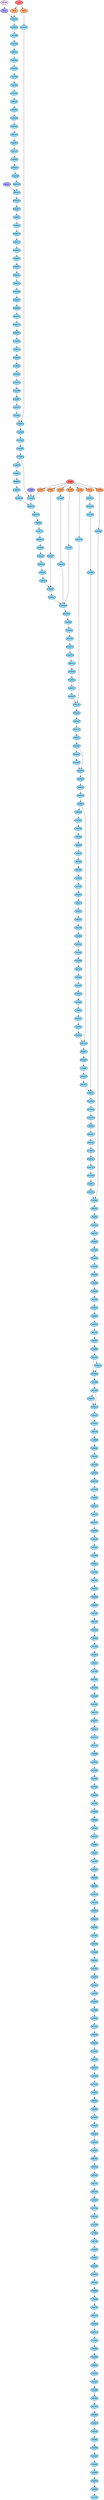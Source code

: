 digraph auto {
	graph [bgcolor=transparent]
	node [fixedsize=true style=filled width=0.95]
	"001294708738691d8417db358e055480a4b59bc5" [label=0012947 fillcolor="#85d5fa"]
	"001294708738691d8417db358e055480a4b59bc5" -> e7fab68238f15ddfa50a327fa87e796cca480748
	"01b9b433f9e4a2734deb9cc76109398824e10204" [label="01b9b43" fillcolor="#85d5fa"]
	"01b9b433f9e4a2734deb9cc76109398824e10204" -> ea254d494f7db9d24721314c303f12f8c425c335
	"01c91ba5231eb2e7b32cc2f47ac9022efae87962" [label="01c91ba" fillcolor="#85d5fa"]
	"01c91ba5231eb2e7b32cc2f47ac9022efae87962" -> "96007b3464a429527defde1924198cf219808f3d"
	"03d9514071e6079a541a10f84c3f4bda48a74e52" [label="03d9514" fillcolor="#85d5fa"]
	"03d9514071e6079a541a10f84c3f4bda48a74e52" -> cdda729983f107dd71708a2da48b09ed17eee872
	"03ec982a50352f760673f1393bada7fcb88b38df" [label="03ec982" fillcolor="#85d5fa"]
	"03ec982a50352f760673f1393bada7fcb88b38df" -> "07685c156dfe560ea8ea8394d3811d1f2d03dcf9"
	"067eebec9880f2896a94fd9a5484be72ffb9eb90" [label="067eebe" fillcolor="#85d5fa"]
	"067eebec9880f2896a94fd9a5484be72ffb9eb90" -> "993c99768a608b1437d9f314d4eb4892612e6796"
	"07685c156dfe560ea8ea8394d3811d1f2d03dcf9" [label="07685c1" fillcolor="#85d5fa"]
	"07685c156dfe560ea8ea8394d3811d1f2d03dcf9" -> "513e77b03bc7b7451901ecf6265092c0d22cf00b"
	"07716a0b40dadde321e56c94469110b43c572254" [label="07716a0" fillcolor="#85d5fa"]
	"07716a0b40dadde321e56c94469110b43c572254" -> "1cad65697e1210ceaacbb2f31bd825b1b5f6dbe3"
	"07716a0b40dadde321e56c94469110b43c572254" -> "7a71a82b43cc9afe77850bf05f5e807880a37b68"
	"08072d09158dd155829e5a82bf63a1ae8518dad8" [label="08072d0" fillcolor="#85d5fa"]
	"08072d09158dd155829e5a82bf63a1ae8518dad8" -> "77845432abccf4da669293de1f26b69dd6535f49"
	"08334a6451e3678f92679c91c39d69c97d713126" [label="08334a6" fillcolor="#85d5fa"]
	"08334a6451e3678f92679c91c39d69c97d713126" -> "7ebc59956a8d550bf06085b7d273221958c4a097"
	"08f442bd0a46444e9005b830ab8b2397fef6cf85" [label="08f442b" fillcolor="#85d5fa"]
	"08f442bd0a46444e9005b830ab8b2397fef6cf85" -> e76d0fc8d91c9d36ad8f060ad02ce60194a2d1a3
	"09fc3d5b484625f3f9be191066f8341170945511" [label="09fc3d5" fillcolor="#85d5fa"]
	"09fc3d5b484625f3f9be191066f8341170945511" -> "0d80a1e8baffddf41026003899f99a60c56765b3"
	"0aad7e09f04732c107c543edc4d9131348ad4d3e" [label="0aad7e0" fillcolor="#85d5fa"]
	"0aad7e09f04732c107c543edc4d9131348ad4d3e" -> "4ff127921be01ffcb5a687c38de2a6a3ca726d38"
	"0cdd643d6d214c5d1dabc03f9145e281ffdf5bcb" [label="0cdd643" fillcolor="#85d5fa"]
	"0cdd643d6d214c5d1dabc03f9145e281ffdf5bcb" -> "3522721c6952a3127401e5dd3bba99a443bec550"
	"0cdd643d6d214c5d1dabc03f9145e281ffdf5bcb" -> "39cc430268b68899ababf0e0489bdff5a76a6864"
	"0d029ddde73eb8d03dbdbdece4479611d2a1e256" [label="0d029dd" fillcolor="#85d5fa"]
	"0d029ddde73eb8d03dbdbdece4479611d2a1e256" -> "49c947baa5e5961f83747a5275d7bc47f8b28cc1"
	"0d7f40bcfd02ec5d5bb6962d3a002aef927bb9c5" [label="0d7f40b" fillcolor="#85d5fa"]
	"0d7f40bcfd02ec5d5bb6962d3a002aef927bb9c5" -> e45e762882b26c8c457d3682244b321c49e221fb
	"0d80a1e8baffddf41026003899f99a60c56765b3" [label="0d80a1e" fillcolor="#85d5fa"]
	"0d80a1e8baffddf41026003899f99a60c56765b3" -> "98a896bc69504cdda04ef666822093117ccba111"
	"105fb54755b0183fc160b76167e86e5c4f35a8d3" [label="105fb54" fillcolor="#85d5fa"]
	"105fb54755b0183fc160b76167e86e5c4f35a8d3" -> "8481ec351bda767ded5453471313f35024da33f7"
	"10a445b49167f665e18a6aebb062ae969b851e9b" [label="10a445b" fillcolor="#85d5fa"]
	"10a445b49167f665e18a6aebb062ae969b851e9b" -> e7cbc84bedfc849ea2a276c9e67588a55d51c303
	"12311556006088e290371c62c450574d15e56b4f" [label=1231155 fillcolor="#85d5fa"]
	"12311556006088e290371c62c450574d15e56b4f" -> c94f05f044484f1c72002229c254cc1196e16ac7
	"13689839d487b669c998a14f548093f9dadb137a" [label=1368983 fillcolor="#85d5fa"]
	"13689839d487b669c998a14f548093f9dadb137a" -> "8e2502abb391ca475fcde0fce4d9844503aad73f"
	"1491ee17232c5801d7d88caad9ee5f9cec89a426" [label="1491ee1" fillcolor="#85d5fa"]
	"1491ee17232c5801d7d88caad9ee5f9cec89a426" -> c66be48314adc3449bb01380a6e60c1c6b945882
	"150323277382577f184e5cd87dfce2de5176264c" [label=1503232 fillcolor="#85d5fa"]
	"150323277382577f184e5cd87dfce2de5176264c" -> "15d593398f5a027726a50dc16ac6effce324d7c9"
	"15063fcf6adc40ea8f0f39abac19abda0c06fee1" [label="15063fc" fillcolor="#85d5fa"]
	"15063fcf6adc40ea8f0f39abac19abda0c06fee1" -> "0aad7e09f04732c107c543edc4d9131348ad4d3e"
	"15d593398f5a027726a50dc16ac6effce324d7c9" [label="15d5933" fillcolor="#85d5fa"]
	"15d593398f5a027726a50dc16ac6effce324d7c9" -> "959844df3a0494ca2c76a38af96985e6c9674da0"
	"15f03e7ce69d10609abc54144df9cad3dbcb9d7b" [label="15f03e7" fillcolor="#85d5fa"]
	"15f03e7ce69d10609abc54144df9cad3dbcb9d7b" -> "32c14a61c6d076fd0342884a8cc0725154112c38"
	"1667cf9171b2e2a18a6b6436984c0ac1270ad87b" [label="1667cf9" fillcolor="#85d5fa"]
	"1667cf9171b2e2a18a6b6436984c0ac1270ad87b" -> ecbb8d55f7970b136e3c7ec24485ec41b72f79fb
	"17b9a7a59a008879f504be853ea3e6aa95250993" [label="17b9a7a" fillcolor="#85d5fa"]
	"17b9a7a59a008879f504be853ea3e6aa95250993" -> "0cdd643d6d214c5d1dabc03f9145e281ffdf5bcb"
	"1bfce57aaa7ffca6657a0f4ed645bc1ba54bf081" [label="1bfce57" fillcolor="#85d5fa"]
	"1bfce57aaa7ffca6657a0f4ed645bc1ba54bf081" -> "71a2b766810b676c6440c8664145f1c806298c37"
	"1c95aa568731cdc18e29eb3517ae8529346e92fe" [label="1c95aa5" fillcolor="#85d5fa"]
	"1c95aa568731cdc18e29eb3517ae8529346e92fe" -> "2054c840913b26a365e6ef3dccdf2cff2bfce124"
	"1cad65697e1210ceaacbb2f31bd825b1b5f6dbe3" [label="1cad656" fillcolor="#85d5fa"]
	"1cad65697e1210ceaacbb2f31bd825b1b5f6dbe3" -> ca4c6cca6253d20614c24915a0df2d65791ae16e
	"1cf813fa8bfdd5ae96f82bda8231692c85c5beda" [label="1cf813f" fillcolor="#85d5fa"]
	"1cf813fa8bfdd5ae96f82bda8231692c85c5beda" -> "92ed64959726240f9af696507686c3a9fa97eead"
	"1d1f2ea22b23759779bc1c8b65e6967cd90c47e3" [label="1d1f2ea" fillcolor="#85d5fa"]
	"1d1f2ea22b23759779bc1c8b65e6967cd90c47e3" -> "15f03e7ce69d10609abc54144df9cad3dbcb9d7b"
	"1d459ce723510d0b6027950ac18edd006ea5ae63" [label="1d459ce" fillcolor="#85d5fa"]
	"1d459ce723510d0b6027950ac18edd006ea5ae63" -> f85e34e216adc61a5402de33a4218ba0d4a6328d
	"2049f1332c1d2f895dd8df191d1e14559bcff670" [label="2049f13" fillcolor="#85d5fa"]
	"2049f1332c1d2f895dd8df191d1e14559bcff670" -> "39fbc232809cd5384768751cb25538b8b193acad"
	"2054c840913b26a365e6ef3dccdf2cff2bfce124" [label="2054c84" fillcolor="#85d5fa"]
	"2054c840913b26a365e6ef3dccdf2cff2bfce124" -> "4bf9263fbded44928ca9bf95333582503c73b584"
	"20fa97e310f0e98d259182bb47c88d4e159cb6bb" [label="20fa97e" fillcolor="#85d5fa"]
	"20fa97e310f0e98d259182bb47c88d4e159cb6bb" -> "03d9514071e6079a541a10f84c3f4bda48a74e52"
	"2204f4380b2f957a0600c1415b301822cb123b89" [label="2204f43" fillcolor="#85d5fa"]
	"2204f4380b2f957a0600c1415b301822cb123b89" -> abb7a1b70abcc04dd4c084d0c28f68d2adad59c3
	"22de5533615d4671e95f2c5719ef540864bd4853" [label="22de553" fillcolor="#85d5fa"]
	"22de5533615d4671e95f2c5719ef540864bd4853" -> "7d02a72a466ceb493ec6a27598bc09363a13b528"
	"249f0be096b4a30c0fb66eb776e6b95efb8e4e3b" [label="249f0be" fillcolor="#85d5fa"]
	"249f0be096b4a30c0fb66eb776e6b95efb8e4e3b" -> "8a4dabb19616ac9cfb377194daa60611a4f90b98"
	"25a35d82a88f58ff8e2592a97b57f893a4211217" [label="25a35d8" fillcolor="#85d5fa"]
	"25a35d82a88f58ff8e2592a97b57f893a4211217" -> "9b001164f0dec0c35d51ee0a3b960ec3840f2504"
	"25daf139067bd5ba8ba07f4a17841bea44a6ad0d" [label="25daf13" fillcolor="#85d5fa"]
	"25daf139067bd5ba8ba07f4a17841bea44a6ad0d" -> "38e29b6f7351b5906f082887248d51a57dc4fc43"
	"261d9ffdc06814b1dfce6e4b6a11bdb42f9f4314" [label="261d9ff" fillcolor="#85d5fa"]
	"261d9ffdc06814b1dfce6e4b6a11bdb42f9f4314" -> a821ba8b42a5010470293f03e09a72610c031f68
	"264a577ba183bf7ce74da22a18fbb1bdba8244bf" [label="264a577" fillcolor="#85d5fa"]
	"264a577ba183bf7ce74da22a18fbb1bdba8244bf" -> "785ba173a322720b3c99d2f60eb900e7d2ed1da5"
	"266c03e2351d5b02124290c9c44cd608267b2d24" [label="266c03e" fillcolor="#85d5fa"]
	"266c03e2351d5b02124290c9c44cd608267b2d24" -> "067eebec9880f2896a94fd9a5484be72ffb9eb90"
	"27b262fda8b79da9df1e032f7f71372f71e005f9" [label="27b262f" fillcolor="#85d5fa"]
	"27b262fda8b79da9df1e032f7f71372f71e005f9" -> "6fc4ad76b726359777ce603a63b5fed2f7b0b696"
	"2849c14e0c071e65b99bba82837a2bfd55d0977d" [label="2849c14" fillcolor="#85d5fa"]
	"2849c14e0c071e65b99bba82837a2bfd55d0977d" -> "7cdc172e22b8a008b3218e96adc7f0bd1f62703b"
	"293089c40e772d8b0a9aec609314d152c280e5f1" [label="293089c" fillcolor="#85d5fa"]
	"293089c40e772d8b0a9aec609314d152c280e5f1" -> "2c47756994c71f599b2ab2e93224524ade312ff2"
	"2a22e8b58394a687190de2d310c7b3f8fe23c5db" [label="2a22e8b" fillcolor="#85d5fa"]
	"2a22e8b58394a687190de2d310c7b3f8fe23c5db" -> "2b0cb0b43ce7b4d212d91415390db8faf1b421df"
	"2a7a0c39b6e3a7e9953afe922300d2a11c0eee41" [label="2a7a0c3" fillcolor="#85d5fa"]
	"2a7a0c39b6e3a7e9953afe922300d2a11c0eee41" -> "8d847600dba125357f032e5d11453c5facc2c3ef"
	"2aaacfbd8f6cc394df05c472f115378a2f2fa914" [label="2aaacfb" fillcolor="#85d5fa"]
	"2aaacfbd8f6cc394df05c472f115378a2f2fa914" -> "53d7ce831127b6f1b6f1600b53213cb3060b7e6d"
	"2b0cb0b43ce7b4d212d91415390db8faf1b421df" [label="2b0cb0b" fillcolor="#85d5fa"]
	"2b0cb0b43ce7b4d212d91415390db8faf1b421df" -> bfc7321f17fbab4005207d5da5948a03f0785ae3
	"2bfc26f3adea09d40bfeb9a5addae786b010a016" [label="2bfc26f" fillcolor="#85d5fa"]
	"2bfc26f3adea09d40bfeb9a5addae786b010a016" -> d9b480db683389c54005f02a091544be3c79ea21
	"2c47756994c71f599b2ab2e93224524ade312ff2" [label="2c47756" fillcolor="#85d5fa"]
	"2c47756994c71f599b2ab2e93224524ade312ff2" -> "723c24e4038bdcc95d3a63e7aa7cdd8f4f1cb092"
	"2f1d9d9f1b9cfcc29db7cadbbb04538226ce71ae" [label="2f1d9d9" fillcolor="#85d5fa"]
	"2f1d9d9f1b9cfcc29db7cadbbb04538226ce71ae" -> "84735a1608ddf12cf7370f3dd9e6d558cb7ecbd3"
	"2f80ee37b66bfb77f66cbe8cc4b63a4e93a1b2f7" [label="2f80ee3" fillcolor="#85d5fa"]
	"2f80ee37b66bfb77f66cbe8cc4b63a4e93a1b2f7" -> e3ea3dc8a9496f0ee81c1ad816aa6e59033bd536
	"2feb71aac5935222519a1719233676909fa4044d" [label="2feb71a" fillcolor="#85d5fa"]
	"2feb71aac5935222519a1719233676909fa4044d" -> ad6413365e085d76666f5f39dbdf319d9fb1da21
	"3007fa8f6ce39ec86f32a07ede15416c2b1aaf81" [label="3007fa8" fillcolor="#85d5fa"]
	"3007fa8f6ce39ec86f32a07ede15416c2b1aaf81" -> b480fc00fb6ae4c68682ae61c4881eed1ab7f10d
	"300dc1d069d8ae4bfc1db25cfca4e2369405c60e" [label="300dc1d" fillcolor="#85d5fa"]
	"300dc1d069d8ae4bfc1db25cfca4e2369405c60e" -> "53abd1dca856d002d97a6ddcc0858229494e6a3c"
	"305bff62264b5293f22db9d74699c6ff5f3df3df" [label="305bff6" fillcolor="#85d5fa"]
	"305bff62264b5293f22db9d74699c6ff5f3df3df" -> cab561ad613bdc0df13b11b55e876534caf556cf
	"316900967b39a384d2dcde1e85e81ec6cd25874c" [label=3169009 fillcolor="#85d5fa"]
	"316900967b39a384d2dcde1e85e81ec6cd25874c" -> "45d450d58fa3891d7398bb012721d5e5d7cf1561"
	"31759deee1ef1ba49dc6b4845d99edec6823e05e" [label="31759de" fillcolor="#85d5fa"]
	"31759deee1ef1ba49dc6b4845d99edec6823e05e" -> "778877bbfb3408b30d2d55e35bd4a7c965a40d8e"
	"32c14a61c6d076fd0342884a8cc0725154112c38" [label="32c14a6" fillcolor="#85d5fa"]
	"32c14a61c6d076fd0342884a8cc0725154112c38" -> "680783c91b1121473b8b6bcbd13809c13c7fdce4"
	"33e0fe5468bf3ffa262f3fa3b8535adf764b7426" [label="33e0fe5" fillcolor="#85d5fa"]
	"33e0fe5468bf3ffa262f3fa3b8535adf764b7426" -> db751a501c1dba945370147cc7d2eef72d094b9a
	"33e5dad4ad7c9965b6bb573222da393239688146" [label="33e5dad" fillcolor="#85d5fa"]
	"33e5dad4ad7c9965b6bb573222da393239688146" -> c278e8e72fd2332ec563672ec412f4bf3b2e2d5e
	"3522721c6952a3127401e5dd3bba99a443bec550" [label=3522721 fillcolor="#85d5fa"]
	"3522721c6952a3127401e5dd3bba99a443bec550" -> f1db02086fadc4e87e3f03ee9e4c78b759c8bc28
	"352dfed5e275eb825d389c4d6642ea53c6d13db2" [label="352dfed" fillcolor="#85d5fa"]
	"352dfed5e275eb825d389c4d6642ea53c6d13db2" -> "3e649a58dda5e79e622a777426ccfb84ec52c0ca"
	"355d2bdc7513547cbc224236c9262e58fb090f5d" [label="355d2bd" fillcolor="#85d5fa"]
	"355d2bdc7513547cbc224236c9262e58fb090f5d" -> "3ef7fe67b52f96b8f7489e7abd1767be99439c11"
	"35badab6cdb66381940e0ed8e84caba3d5b783d6" [label="35badab" fillcolor="#85d5fa"]
	"35badab6cdb66381940e0ed8e84caba3d5b783d6" -> "9c8ea699477bf1369633e5808e4e33f8cf2e5d31"
	"3648465c33b9b5487cf4bf5970765cf0c430d73a" [label=3648465 fillcolor="#85d5fa"]
	"3648465c33b9b5487cf4bf5970765cf0c430d73a" -> "450d3362b5a6574df0ca7e542a9f3aa99e73e5b3"
	"3676bfc6484fd44d186c1a8dc50c86b444259dba" [label="3676bfc" fillcolor="#85d5fa"]
	"3676bfc6484fd44d186c1a8dc50c86b444259dba" -> "8a5ae4f9fcd0e08a82a0405c8027e9d9e6252129"
	"37586cdd60a3f10d608c466c9a4d3c342363f56e" [label="37586cd" fillcolor="#85d5fa"]
	"37586cdd60a3f10d608c466c9a4d3c342363f56e" -> "1bfce57aaa7ffca6657a0f4ed645bc1ba54bf081"
	"38e29b6f7351b5906f082887248d51a57dc4fc43" [label="38e29b6" fillcolor="#85d5fa"]
	"38e29b6f7351b5906f082887248d51a57dc4fc43" -> "6c41c0a6e41ba5dc5c69da217d692fb0ef26a27b"
	"39bd7e24598bf0ac648790f92372c0f3407acca9" [label="39bd7e2" fillcolor="#85d5fa"]
	"39bd7e24598bf0ac648790f92372c0f3407acca9" -> "25a35d82a88f58ff8e2592a97b57f893a4211217"
	"39cc430268b68899ababf0e0489bdff5a76a6864" [label="39cc430" fillcolor="#85d5fa"]
	"39cc430268b68899ababf0e0489bdff5a76a6864" -> b4a5d06740c2dc10c5dda15d7bf8cb37d1d51136
	"39fbc232809cd5384768751cb25538b8b193acad" [label="39fbc23" fillcolor="#85d5fa"]
	"39fbc232809cd5384768751cb25538b8b193acad" -> "70ee6820a0fa9a0a1a7f46455f912cf1112dd15e"
	"3bc88d533d6fe0f164f7abe68950e937816152de" [label="3bc88d5" fillcolor="#85d5fa"]
	"3bc88d533d6fe0f164f7abe68950e937816152de" -> bb35b45d9f78149d72e6fb703a22872e8806944d
	"3c09b78aa620150718ada9384d4457b38da78eff" [label="3c09b78" fillcolor="#85d5fa"]
	"3c09b78aa620150718ada9384d4457b38da78eff" -> "8976729f4f66ab9d2b5845a21a267e06267023aa"
	"3ce560c2300b7536f447225642039cd5146ad8e5" [label="3ce560c" fillcolor="#85d5fa"]
	"3ce560c2300b7536f447225642039cd5146ad8e5" -> "6a7bdd3efe2260cd4dcc1f2f2c4674a5fdbcb7ac"
	"3d4a4e0f85c8d8d495bba8e21acd8d999d455c6d" [label="3d4a4e0" fillcolor="#85d5fa"]
	"3d4a4e0f85c8d8d495bba8e21acd8d999d455c6d" -> dbb4556ecd778825f5991c921b9b13431fb5aca7
	"3d706977c8adc0a33123c4940b6860a0c8c9e8ec" [label="3d70697" fillcolor="#85d5fa"]
	"3d706977c8adc0a33123c4940b6860a0c8c9e8ec" -> "862c22cd3fdea4cf0590d612e2d13ff9589ee7de"
	"3e516380a1a6baef2071645337e6bf7e899c6399" [label="3e51638" fillcolor="#85d5fa"]
	"3e516380a1a6baef2071645337e6bf7e899c6399" -> "847ce589a9dfa684c023090331e22c29f825cb43"
	"3e5289d02242870bd4c540162ff39350404bd8b1" [label="3e5289d" fillcolor="#85d5fa"]
	"3e5289d02242870bd4c540162ff39350404bd8b1" -> "915d4a39608e7c3eefab6f3ff02c722f99d1d065"
	"3e649a58dda5e79e622a777426ccfb84ec52c0ca" [label="3e649a5" fillcolor="#85d5fa"]
	"3e649a58dda5e79e622a777426ccfb84ec52c0ca" -> ffb1c54769fc78643328ff0ebdc266a99537d3fa
	"3e7170ecf59e8c345df0ba0b4eff6c8c670e00e3" [label="3e7170e" fillcolor="#85d5fa"]
	"3e7170ecf59e8c345df0ba0b4eff6c8c670e00e3" -> "6d25ce6f3ad587643a5290f65c248d003237f4d9"
	"3ef7fe67b52f96b8f7489e7abd1767be99439c11" [label="3ef7fe6" fillcolor="#85d5fa"]
	"3ef7fe67b52f96b8f7489e7abd1767be99439c11" -> "5746e69af76d1a01a2a38a832ff654e6e8c1c1d3"
	"417fdb27f5a2fa54f80c4d8b26852e9dfaf33073" [label="417fdb2" fillcolor="#85d5fa"]
	"417fdb27f5a2fa54f80c4d8b26852e9dfaf33073" -> "1667cf9171b2e2a18a6b6436984c0ac1270ad87b"
	"41af713ff786ae2ea38ec52f7d7ef258ccd9fb9c" [label="41af713" fillcolor="#85d5fa"]
	"41af713ff786ae2ea38ec52f7d7ef258ccd9fb9c" -> d950ee3c8c3a967cf6f52ab4caf4cfccfa7b702f
	"4442ebff3e9f5fb5a97f2f0da4e6abfc9c534538" [label="4442ebf" fillcolor="#85d5fa"]
	"4442ebff3e9f5fb5a97f2f0da4e6abfc9c534538" -> "7808fd53d3d0578e22759b45c88a27012b4c3ce4"
	"450d3362b5a6574df0ca7e542a9f3aa99e73e5b3" [label="450d336" fillcolor="#85d5fa"]
	"450d3362b5a6574df0ca7e542a9f3aa99e73e5b3" -> c1a8b628931f7e4643dbbcfffe52c7ce5754fc6e
	"4587413028b4140e4417f93f4fa83e14ddbf1d7b" [label=4587413 fillcolor="#85d5fa"]
	"4587413028b4140e4417f93f4fa83e14ddbf1d7b" -> "3e516380a1a6baef2071645337e6bf7e899c6399"
	"45d450d58fa3891d7398bb012721d5e5d7cf1561" [label="45d450d" fillcolor="#85d5fa"]
	"45d450d58fa3891d7398bb012721d5e5d7cf1561" -> "5c8b9f921f06b2c43c624410eab49f6575d6586a"
	"489cde73fcddde1a84f622aaf81d09c23ae655a5" [label="489cde7" fillcolor="#85d5fa"]
	"489cde73fcddde1a84f622aaf81d09c23ae655a5" -> a9b526c9a20619840cd1e08b8e0dcbae4486f944
	"4919400fe2a8144c4bab19628bf5f5dec363877a" [label=4919400 fillcolor="#85d5fa"]
	"4919400fe2a8144c4bab19628bf5f5dec363877a" -> "57eeffcf0e5b356b9cda27aa44edbf2c849103eb"
	"49c115fa04d40c129e4040950efcec1b9efcd00e" [label="49c115f" fillcolor="#85d5fa"]
	"49c115fa04d40c129e4040950efcec1b9efcd00e" -> "3bc88d533d6fe0f164f7abe68950e937816152de"
	"49c947baa5e5961f83747a5275d7bc47f8b28cc1" [label="49c947b" fillcolor="#85d5fa"]
	"49c947baa5e5961f83747a5275d7bc47f8b28cc1" -> "4442ebff3e9f5fb5a97f2f0da4e6abfc9c534538"
	"49e55bac061a72b3da0153e90fa03b7c48be6247" [label="49e55ba" fillcolor="#85d5fa"]
	"49e55bac061a72b3da0153e90fa03b7c48be6247" -> "905122d13cc14ca07accabd3b87ef190fc4b61a8"
	"4aada9c71235f54ec3b6111b29bee4db6c8c3761" [label="4aada9c" fillcolor="#85d5fa"]
	"4aada9c71235f54ec3b6111b29bee4db6c8c3761" -> "8e174fef282053ace5eed3f37704fad2df80a52b"
	"4bf9263fbded44928ca9bf95333582503c73b584" [label="4bf9263" fillcolor="#85d5fa"]
	"4bf9263fbded44928ca9bf95333582503c73b584" -> d2b5758bdd42364f0add8791444f1581ae3b7bf5
	"4cf765468ac4137d9726c91b7d37e2897b12a940" [label="4cf7654" fillcolor="#85d5fa"]
	"4cf765468ac4137d9726c91b7d37e2897b12a940" -> "89465385db8420181b74309a84a4dbaea0c1575d"
	"4ff127921be01ffcb5a687c38de2a6a3ca726d38" [label="4ff1279" fillcolor="#85d5fa"]
	"4ff127921be01ffcb5a687c38de2a6a3ca726d38" -> "90a9920cedab690ff3013879d4619c826547e89a"
	"5133275e1539831bf2f91525784a9682c4835f56" [label=5133275 fillcolor="#85d5fa"]
	"5133275e1539831bf2f91525784a9682c4835f56" -> "300dc1d069d8ae4bfc1db25cfca4e2369405c60e"
	"513e77b03bc7b7451901ecf6265092c0d22cf00b" [label="513e77b" fillcolor="#85d5fa"]
	"513e77b03bc7b7451901ecf6265092c0d22cf00b" -> "09fc3d5b484625f3f9be191066f8341170945511"
	"51422694449ca3497bcdf4bbc2488cac0760b402" [label=5142269 fillcolor="#85d5fa"]
	"51422694449ca3497bcdf4bbc2488cac0760b402" -> "2049f1332c1d2f895dd8df191d1e14559bcff670"
	"5156c9fe23c3460c2947888ce5ce7b6db7b44deb" [label="5156c9f" fillcolor="#85d5fa"]
	"5156c9fe23c3460c2947888ce5ce7b6db7b44deb" -> d56bfa1c7d9f1b47266c8852fb98d3b805752db5
	"51cef6f32a95930570ec485ff712d0c33348821b" [label="51cef6f" fillcolor="#85d5fa"]
	"51cef6f32a95930570ec485ff712d0c33348821b" -> "2849c14e0c071e65b99bba82837a2bfd55d0977d"
	"53abd1dca856d002d97a6ddcc0858229494e6a3c" [label="53abd1d" fillcolor="#85d5fa"]
	"53abd1dca856d002d97a6ddcc0858229494e6a3c" -> "81b6897294c74a6695b68e91b9d4d2ab81f2a605"
	"53cad49eb56777ebabb4b84f2a8f3351c2ac0b03" [label="53cad49" fillcolor="#85d5fa"]
	"53cad49eb56777ebabb4b84f2a8f3351c2ac0b03" -> faae893f0c155984e3f7c2b7eff80e22da426d70
	"53d7ce831127b6f1b6f1600b53213cb3060b7e6d" [label="53d7ce8" fillcolor="#85d5fa"]
	"53d7ce831127b6f1b6f1600b53213cb3060b7e6d" -> "8df1666ddc91e4ac8c9797082c2aa662a4e0040b"
	"5447e9fbf5b95d07ac7d8e5e3754a9789497d79a" [label="5447e9f" fillcolor="#85d5fa"]
	"5447e9fbf5b95d07ac7d8e5e3754a9789497d79a" -> "3676bfc6484fd44d186c1a8dc50c86b444259dba"
	"544b6725bfcadd81582e9aef1cbbe831e0e85d41" [label="544b672" fillcolor="#85d5fa"]
	"544b6725bfcadd81582e9aef1cbbe831e0e85d41" -> "2f1d9d9f1b9cfcc29db7cadbbb04538226ce71ae"
	"546ef75994f8931672ce961fe54ba0f69a5373b9" [label="546ef75" fillcolor="#85d5fa"]
	"546ef75994f8931672ce961fe54ba0f69a5373b9" -> aa966c5708290032d2c81d52659a767509dfcf2c
	"5746e69af76d1a01a2a38a832ff654e6e8c1c1d3" [label="5746e69" fillcolor="#85d5fa"]
	"5746e69af76d1a01a2a38a832ff654e6e8c1c1d3" -> "95f88dee38d2339d0bbb95ae954d26a9db7a3553"
	"57eeffcf0e5b356b9cda27aa44edbf2c849103eb" [label="57eeffc" fillcolor="#85d5fa"]
	"57eeffcf0e5b356b9cda27aa44edbf2c849103eb" -> a83ba39f09534c2df8f9e94e48174d67be030976
	"5907c00039ba012bc274a4daf98d74f3dd2a9e58" [label="5907c00" fillcolor="#85d5fa"]
	"5907c00039ba012bc274a4daf98d74f3dd2a9e58" -> "4cf765468ac4137d9726c91b7d37e2897b12a940"
	"590a75e9f0d4619b3701273b61799e1b8f87a6ab" [label="590a75e" fillcolor="#85d5fa"]
	"590a75e9f0d4619b3701273b61799e1b8f87a6ab" -> "31759deee1ef1ba49dc6b4845d99edec6823e05e"
	"59fff92a2cd40adb1beee51b1f2f5e6d4e7ae5bf" [label="59fff92" fillcolor="#85d5fa"]
	"59fff92a2cd40adb1beee51b1f2f5e6d4e7ae5bf" -> "15063fcf6adc40ea8f0f39abac19abda0c06fee1"
	"5c8b9f921f06b2c43c624410eab49f6575d6586a" [label="5c8b9f9" fillcolor="#85d5fa"]
	"5c8b9f921f06b2c43c624410eab49f6575d6586a" -> dcc734f6f754fa292d24dfc7123aefed550992da
	"5cc1fe9a12553099bf4147c16b7a5eeb7495a6b4" [label="5cc1fe9" fillcolor="#85d5fa"]
	"5cc1fe9a12553099bf4147c16b7a5eeb7495a6b4" -> "49e55bac061a72b3da0153e90fa03b7c48be6247"
	"5d895f94b7c811f9599383b16c3f608bcb21bb44" [label="5d895f9" fillcolor="#85d5fa"]
	"5d895f94b7c811f9599383b16c3f608bcb21bb44" -> d357ae54ee02f750e4d0687dd3f9e843fd047a99
	"60ea3099ef825100be14582901344bc40fc3e444" [label="60ea309" fillcolor="#85d5fa"]
	"60ea3099ef825100be14582901344bc40fc3e444" -> "8c342edc6f3bc4f3fd1af6c45cdb4aa65ba2a43b"
	"63d3bfe1ecc7f4520851207698c87a268df74b3d" [label="63d3bfe" fillcolor="#85d5fa"]
	"63d3bfe1ecc7f4520851207698c87a268df74b3d" -> "1cf813fa8bfdd5ae96f82bda8231692c85c5beda"
	"6679c0af2cdb20a11f78d3bd8fe103626bb413e4" [label="6679c0a" fillcolor="#85d5fa"]
	"6679c0af2cdb20a11f78d3bd8fe103626bb413e4" -> "08334a6451e3678f92679c91c39d69c97d713126"
	"67c22c27001d4365ed0f491eb90c9aad61dd7900" [label="67c22c2" fillcolor="#85d5fa"]
	"67c22c27001d4365ed0f491eb90c9aad61dd7900" -> "8809af7c9f6f8f325eb88dfc0b31a2f89e57ff53"
	"67d1c23dcabe96b85ca3906d4a70c71e4859a558" [label="67d1c23" fillcolor="#85d5fa"]
	"67d1c23dcabe96b85ca3906d4a70c71e4859a558" -> fbe2eb311d38096534bba335a94172d47a34b139
	"680783c91b1121473b8b6bcbd13809c13c7fdce4" [label="680783c" fillcolor="#85d5fa"]
	"680783c91b1121473b8b6bcbd13809c13c7fdce4" -> a631d03b29746903cfa774cb366462fc0980c657
	"6815beef4f302d5a04d43fb4c966c660a7cc041f" [label="6815bee" fillcolor="#85d5fa"]
	"6815beef4f302d5a04d43fb4c966c660a7cc041f" -> "12311556006088e290371c62c450574d15e56b4f"
	"685c74128e009d00db9ea6035537056f5aabce4e" [label="685c741" fillcolor="#85d5fa"]
	"685c74128e009d00db9ea6035537056f5aabce4e" -> "915d4a39608e7c3eefab6f3ff02c722f99d1d065"
	"689f2f0f2cd733f95212d17620c8b7b916e0d650" [label="689f2f0" fillcolor="#85d5fa"]
	"689f2f0f2cd733f95212d17620c8b7b916e0d650" -> b422155422d233daedc576288397e5d92b0d4846
	"68f1509735148f3dafef9bca951d7e562b65ca54" [label="68f1509" fillcolor="#85d5fa"]
	"68f1509735148f3dafef9bca951d7e562b65ca54" -> "08072d09158dd155829e5a82bf63a1ae8518dad8"
	"6a7bdd3efe2260cd4dcc1f2f2c4674a5fdbcb7ac" [label="6a7bdd3" fillcolor="#85d5fa"]
	"6a7bdd3efe2260cd4dcc1f2f2c4674a5fdbcb7ac" -> "5133275e1539831bf2f91525784a9682c4835f56"
	"6b7d2e7513c5c5d45cf21af53c2132e2c10f07d0" [label="6b7d2e7" fillcolor="#85d5fa"]
	"6b7d2e7513c5c5d45cf21af53c2132e2c10f07d0" -> c937131a5e52951ca01fb3754cd152859efedfe3
	"6bb3f0fd435d0657ea4b3dfb3eb8c0f49fb0e37b" [label="6bb3f0f" fillcolor="#85d5fa"]
	"6bb3f0fd435d0657ea4b3dfb3eb8c0f49fb0e37b" -> "2a22e8b58394a687190de2d310c7b3f8fe23c5db"
	"6c41c0a6e41ba5dc5c69da217d692fb0ef26a27b" [label="6c41c0a" fillcolor="#85d5fa"]
	"6c41c0a6e41ba5dc5c69da217d692fb0ef26a27b" -> "63d3bfe1ecc7f4520851207698c87a268df74b3d"
	"6d25ce6f3ad587643a5290f65c248d003237f4d9" [label="6d25ce6" fillcolor="#85d5fa"]
	"6d25ce6f3ad587643a5290f65c248d003237f4d9" -> e5117980de84a8402c7e18fd7b24f9ba0de4f129
	"6fc4ad76b726359777ce603a63b5fed2f7b0b696" [label="6fc4ad7" fillcolor="#85d5fa"]
	"6fc4ad76b726359777ce603a63b5fed2f7b0b696" -> "68f1509735148f3dafef9bca951d7e562b65ca54"
	"70ee6820a0fa9a0a1a7f46455f912cf1112dd15e" [label="70ee682" fillcolor="#85d5fa"]
	"70ee6820a0fa9a0a1a7f46455f912cf1112dd15e" -> "49c115fa04d40c129e4040950efcec1b9efcd00e"
	"718adf13e3d3b29b0ab66447621809c022d6c010" [label="718adf1" fillcolor="#85d5fa"]
	"718adf13e3d3b29b0ab66447621809c022d6c010" -> ba20476af67589ef01c948d9a8fb1da53147552f
	"71a2b766810b676c6440c8664145f1c806298c37" [label="71a2b76" fillcolor="#85d5fa"]
	"71a2b766810b676c6440c8664145f1c806298c37" -> "8390d37ed8b9436e4f282e1548bf53275bea52f9"
	"71d5e1caa1478928c4a6f57f6e4ad6a3aaddfa14" [label="71d5e1c" fillcolor="#85d5fa"]
	"71d5e1caa1478928c4a6f57f6e4ad6a3aaddfa14" -> "9b5f5155b3e1bfb813458923d4e84f4c6b696d03"
	"720db6ec0823409df1fbd30e8027b39a9a2a4268" [label="720db6e" fillcolor="#85d5fa"]
	"720db6ec0823409df1fbd30e8027b39a9a2a4268" -> b8c009db9dcf0e780f57f849210e83a22ee25b22
	"723c24e4038bdcc95d3a63e7aa7cdd8f4f1cb092" [label="723c24e" fillcolor="#85d5fa"]
	"723c24e4038bdcc95d3a63e7aa7cdd8f4f1cb092" -> a832a51ede32e4fcd5e9050ea306e22a1627fa2f
	"727b40ac1019988a904fd4f05b51d6265c423559" [label="727b40a" fillcolor="#85d5fa"]
	"727b40ac1019988a904fd4f05b51d6265c423559" -> cfea7769231f40ea8343aae0d804b0549dbe2afa
	"74602e8d8dc1fc51e1c2c18423f4c43ed55d1fea" [label="74602e8" fillcolor="#85d5fa"]
	"74602e8d8dc1fc51e1c2c18423f4c43ed55d1fea" -> "98c74671949d11b61ae519e4dd9a1dd70d6440e8"
	"748dc7a19b1169d2f48f91c1f92ce481034511d3" [label="748dc7a" fillcolor="#85d5fa"]
	"748dc7a19b1169d2f48f91c1f92ce481034511d3" -> "4587413028b4140e4417f93f4fa83e14ddbf1d7b"
	"77845432abccf4da669293de1f26b69dd6535f49" [label=7784543 fillcolor="#85d5fa"]
	"77845432abccf4da669293de1f26b69dd6535f49" -> a37c66b460bc4373d1219d20242086709dc14944
	"778877bbfb3408b30d2d55e35bd4a7c965a40d8e" [label="778877b" fillcolor="#85d5fa"]
	"778877bbfb3408b30d2d55e35bd4a7c965a40d8e" -> "33e5dad4ad7c9965b6bb573222da393239688146"
	"7808fd53d3d0578e22759b45c88a27012b4c3ce4" [label="7808fd5" fillcolor="#85d5fa"]
	"7808fd53d3d0578e22759b45c88a27012b4c3ce4" -> e799504a9bea9855f121769c50a6f3b7512bcb9b
	"785ba173a322720b3c99d2f60eb900e7d2ed1da5" [label="785ba17" fillcolor="#85d5fa"]
	"785ba173a322720b3c99d2f60eb900e7d2ed1da5" -> "6b7d2e7513c5c5d45cf21af53c2132e2c10f07d0"
	"788ffd8e6f51d268a502c94e563f5bef32bec882" [label="788ffd8" fillcolor="#85d5fa"]
	"788ffd8e6f51d268a502c94e563f5bef32bec882" -> "41af713ff786ae2ea38ec52f7d7ef258ccd9fb9c"
	"79706ac101dae1b9c238b8eb4e24930100e05706" [label="79706ac" fillcolor="#85d5fa"]
	"79706ac101dae1b9c238b8eb4e24930100e05706" -> "544b6725bfcadd81582e9aef1cbbe831e0e85d41"
	"7a64679c2d9ed74aceefcb3ef444e5f31de6ffb5" [label="7a64679" fillcolor="#85d5fa"]
	"7a64679c2d9ed74aceefcb3ef444e5f31de6ffb5" -> "74602e8d8dc1fc51e1c2c18423f4c43ed55d1fea"
	"7a71a82b43cc9afe77850bf05f5e807880a37b68" [label="7a71a82" fillcolor="#85d5fa"]
	"7a71a82b43cc9afe77850bf05f5e807880a37b68" -> "4bf9263fbded44928ca9bf95333582503c73b584"
	"7b7aa809822baf859662f2c933bbb9bc6b786f04" [label="7b7aa80" fillcolor="#85d5fa"]
	"7b7aa809822baf859662f2c933bbb9bc6b786f04" -> "60ea3099ef825100be14582901344bc40fc3e444"
	"7ca52f8864cb65042a79d6f6269dd83db7268392" [label="7ca52f8" fillcolor="#85d5fa"]
	"7ca52f8864cb65042a79d6f6269dd83db7268392" -> "8c342edc6f3bc4f3fd1af6c45cdb4aa65ba2a43b"
	"7cdc172e22b8a008b3218e96adc7f0bd1f62703b" [label="7cdc172" fillcolor="#85d5fa"]
	"7cdc172e22b8a008b3218e96adc7f0bd1f62703b" -> "9d5817bb01f719a6b2773bcc233940ce73c7d121"
	"7d02a72a466ceb493ec6a27598bc09363a13b528" [label="7d02a72" fillcolor="#85d5fa"]
	"7d02a72a466ceb493ec6a27598bc09363a13b528" -> "20fa97e310f0e98d259182bb47c88d4e159cb6bb"
	"7ebc59956a8d550bf06085b7d273221958c4a097" [label="7ebc599" fillcolor="#85d5fa"]
	"7ebc59956a8d550bf06085b7d273221958c4a097" -> ac61dd04e026218efbc52eec5e115e65a7d7be68
	"7f20c79d462c88ab19cd28079a4065a3243eb636" [label="7f20c79" fillcolor="#85d5fa"]
	"7f20c79d462c88ab19cd28079a4065a3243eb636" -> e1c968d020791557c7cdda33aec3f83e29339316
	"7f48779a22ad3b440561762c2cd55ef89618f548" [label="7f48779" fillcolor="#85d5fa"]
	"7f48779a22ad3b440561762c2cd55ef89618f548" -> "264a577ba183bf7ce74da22a18fbb1bdba8244bf"
	"81b6897294c74a6695b68e91b9d4d2ab81f2a605" [label="81b6897" fillcolor="#85d5fa"]
	"81b6897294c74a6695b68e91b9d4d2ab81f2a605" -> db80cb7fc407eec9d8dae6d54ee62b8757567158
	"8390d37ed8b9436e4f282e1548bf53275bea52f9" [label="8390d37" fillcolor="#85d5fa"]
	"8390d37ed8b9436e4f282e1548bf53275bea52f9" -> f828eafc2bb792bc06150fc638ec296af41874f2
	"84735a1608ddf12cf7370f3dd9e6d558cb7ecbd3" [label="84735a1" fillcolor="#85d5fa"]
	"84735a1608ddf12cf7370f3dd9e6d558cb7ecbd3" -> baae965e31fc38f8693ba858fe9d6ef3857cb7cf
	"847ce589a9dfa684c023090331e22c29f825cb43" [label="847ce58" fillcolor="#85d5fa"]
	"847ce589a9dfa684c023090331e22c29f825cb43" -> "546ef75994f8931672ce961fe54ba0f69a5373b9"
	"8481ec351bda767ded5453471313f35024da33f7" [label="8481ec3" fillcolor="#85d5fa"]
	"8481ec351bda767ded5453471313f35024da33f7" -> faece14dbddfe6a9adf747f7674e17ed94a746a1
	"862c22cd3fdea4cf0590d612e2d13ff9589ee7de" [label="862c22c" fillcolor="#85d5fa"]
	"862c22cd3fdea4cf0590d612e2d13ff9589ee7de" -> "08334a6451e3678f92679c91c39d69c97d713126"
	"862c22cd3fdea4cf0590d612e2d13ff9589ee7de" -> "6679c0af2cdb20a11f78d3bd8fe103626bb413e4"
	"8809af7c9f6f8f325eb88dfc0b31a2f89e57ff53" [label="8809af7" fillcolor="#85d5fa"]
	"8809af7c9f6f8f325eb88dfc0b31a2f89e57ff53" -> ef8962bb390de0b46e262fb32c85e44dc48622fd
	"88a10631c0031d63cef11fc6c7b4a604e20db171" [label="88a1063" fillcolor="#85d5fa"]
	"88a10631c0031d63cef11fc6c7b4a604e20db171" -> efee3bb4ac649d2aca0c2a20ebd819fffb4a0099
	"89465385db8420181b74309a84a4dbaea0c1575d" [label=8946538 fillcolor="#85d5fa"]
	"89465385db8420181b74309a84a4dbaea0c1575d" -> a071b001cf3b8d243f56ad4c7bcb1285f6d04b57
	"8976729f4f66ab9d2b5845a21a267e06267023aa" [label=8976729 fillcolor="#85d5fa"]
	"8976729f4f66ab9d2b5845a21a267e06267023aa" -> "17b9a7a59a008879f504be853ea3e6aa95250993"
	"89bc03c61264947fd8e3b5835263691c55bfd31d" [label="89bc03c" fillcolor="#85d5fa"]
	"89bc03c61264947fd8e3b5835263691c55bfd31d" -> f54cede3680d935817da5356f5e1582c819e37ac
	"8a4dabb19616ac9cfb377194daa60611a4f90b98" [label="8a4dabb" fillcolor="#85d5fa"]
	"8a4dabb19616ac9cfb377194daa60611a4f90b98" -> e74dc67a7d40c800d730b4569f5b653d77c2a436
	"8a5ae4f9fcd0e08a82a0405c8027e9d9e6252129" [label="8a5ae4f" fillcolor="#85d5fa"]
	"8a5ae4f9fcd0e08a82a0405c8027e9d9e6252129" -> "94eab29107c817bbfba3c4a652b6d119f18f58b1"
	"8c342edc6f3bc4f3fd1af6c45cdb4aa65ba2a43b" [label="8c342ed" fillcolor="#85d5fa"]
	"8c342edc6f3bc4f3fd1af6c45cdb4aa65ba2a43b" -> "88a10631c0031d63cef11fc6c7b4a604e20db171"
	"8d847600dba125357f032e5d11453c5facc2c3ef" [label="8d84760" fillcolor="#85d5fa"]
	"8d847600dba125357f032e5d11453c5facc2c3ef" -> "5156c9fe23c3460c2947888ce5ce7b6db7b44deb"
	"8df1666ddc91e4ac8c9797082c2aa662a4e0040b" [label="8df1666" fillcolor="#85d5fa"]
	"8df1666ddc91e4ac8c9797082c2aa662a4e0040b" -> "249f0be096b4a30c0fb66eb776e6b95efb8e4e3b"
	"8dff996c4aaf476c3b249bca84266b072cc0193b" [label="8dff996" fillcolor="#85d5fa"]
	"8dff996c4aaf476c3b249bca84266b072cc0193b" -> "1c95aa568731cdc18e29eb3517ae8529346e92fe"
	"8e174fef282053ace5eed3f37704fad2df80a52b" [label="8e174fe" fillcolor="#85d5fa"]
	"8e174fef282053ace5eed3f37704fad2df80a52b" -> "355d2bdc7513547cbc224236c9262e58fb090f5d"
	"8e2502abb391ca475fcde0fce4d9844503aad73f" [label="8e2502a" fillcolor="#85d5fa"]
	"8e2502abb391ca475fcde0fce4d9844503aad73f" -> bcb071152b93b9b4f184e4025f36dfbb125c9fde
	"8e8083d54bd8faf8f5973c1865bcba6aa4995203" [label="8e8083d" fillcolor="#85d5fa"]
	"8e8083d54bd8faf8f5973c1865bcba6aa4995203" -> "261d9ffdc06814b1dfce6e4b6a11bdb42f9f4314"
	"8f808316b1d7bc874084b65e9c83d7b629eca2f2" [label="8f80831" fillcolor="#85d5fa"]
	"8f808316b1d7bc874084b65e9c83d7b629eca2f2" -> ffc2dfbe788f755f5b17a4340f4acaf2f5155fd5
	"8ffeb1d809dd67b7617622239f328d3c5d96829a" [label="8ffeb1d" fillcolor="#85d5fa"]
	"8ffeb1d809dd67b7617622239f328d3c5d96829a" -> "13689839d487b669c998a14f548093f9dadb137a"
	"905122d13cc14ca07accabd3b87ef190fc4b61a8" [label="905122d" fillcolor="#85d5fa"]
	"905122d13cc14ca07accabd3b87ef190fc4b61a8" -> d6f0f647dd68561ed010f83d8d226383aebfb805
	"90a9920cedab690ff3013879d4619c826547e89a" [label="90a9920" fillcolor="#85d5fa"]
	"90a9920cedab690ff3013879d4619c826547e89a" -> f54e8877c37393c244419afcb53d2130c4b0cad3
	"915d4a39608e7c3eefab6f3ff02c722f99d1d065" [label="915d4a3" fillcolor="#85d5fa"]
	"915d4a39608e7c3eefab6f3ff02c722f99d1d065" -> "8f808316b1d7bc874084b65e9c83d7b629eca2f2"
	"918c0f252c3ffa675b6b7b51a8b2240a9ad9ad23" [label="918c0f2" fillcolor="#85d5fa"]
	"918c0f252c3ffa675b6b7b51a8b2240a9ad9ad23" -> a43ac95e5f88122d81a341038f8b70d712fb420f
	"921c6d14d00aec1c8187e59ad3d1bd04b568f78e" [label="921c6d1" fillcolor="#85d5fa"]
	"921c6d14d00aec1c8187e59ad3d1bd04b568f78e" -> "748dc7a19b1169d2f48f91c1f92ce481034511d3"
	"92ed64959726240f9af696507686c3a9fa97eead" [label="92ed649" fillcolor="#85d5fa"]
	"92ed64959726240f9af696507686c3a9fa97eead" -> "6815beef4f302d5a04d43fb4c966c660a7cc041f"
	"94eab29107c817bbfba3c4a652b6d119f18f58b1" [label="94eab29" fillcolor="#85d5fa"]
	"94eab29107c817bbfba3c4a652b6d119f18f58b1" -> cba2a6c1ec183b23a35ecc2e413d1a95aeb12903
	"959844df3a0494ca2c76a38af96985e6c9674da0" [label="959844d" fillcolor="#85d5fa"]
	"959844df3a0494ca2c76a38af96985e6c9674da0" -> "9f939fd939a274ac68cd8c2a3bd23b71f477d6d7"
	"95f88dee38d2339d0bbb95ae954d26a9db7a3553" [label="95f88de" fillcolor="#85d5fa"]
	"95f88dee38d2339d0bbb95ae954d26a9db7a3553" -> "718adf13e3d3b29b0ab66447621809c022d6c010"
	"96007b3464a429527defde1924198cf219808f3d" [label="96007b3" fillcolor="#85d5fa"]
	"96007b3464a429527defde1924198cf219808f3d" -> "9cb275378eacabb03a591ad540a37f920fa47b83"
	"98a896bc69504cdda04ef666822093117ccba111" [label="98a896b" fillcolor="#85d5fa"]
	"98a896bc69504cdda04ef666822093117ccba111" -> "27b262fda8b79da9df1e032f7f71372f71e005f9"
	"98c74671949d11b61ae519e4dd9a1dd70d6440e8" [label="98c7467" fillcolor="#85d5fa"]
	"98c74671949d11b61ae519e4dd9a1dd70d6440e8" -> f7e383460d60bdd2950b69bea86dd5b36eb905e3
	"992dfce7228540423dee8d0fce808059c0fd4a6b" [label="992dfce" fillcolor="#85d5fa"]
	"992dfce7228540423dee8d0fce808059c0fd4a6b" -> "9dae11d018a38f0cc782d754a6bf39e0b42be19e"
	"993c99768a608b1437d9f314d4eb4892612e6796" [label="993c997" fillcolor="#85d5fa"]
	"993c99768a608b1437d9f314d4eb4892612e6796" -> "59fff92a2cd40adb1beee51b1f2f5e6d4e7ae5bf"
	"9b001164f0dec0c35d51ee0a3b960ec3840f2504" [label="9b00116" fillcolor="#85d5fa"]
	"9b001164f0dec0c35d51ee0a3b960ec3840f2504" -> a1114ec47ba52432373c2c366fe457b089099ec2
	"9b5f5155b3e1bfb813458923d4e84f4c6b696d03" [label="9b5f515" fillcolor="#85d5fa"]
	"9b5f5155b3e1bfb813458923d4e84f4c6b696d03" -> "5cc1fe9a12553099bf4147c16b7a5eeb7495a6b4"
	"9c8ea699477bf1369633e5808e4e33f8cf2e5d31" [label="9c8ea69" fillcolor="#85d5fa"]
	"9c8ea699477bf1369633e5808e4e33f8cf2e5d31" -> "2bfc26f3adea09d40bfeb9a5addae786b010a016"
	"9cb275378eacabb03a591ad540a37f920fa47b83" [label="9cb2753" fillcolor="#85d5fa"]
	"9cb275378eacabb03a591ad540a37f920fa47b83" -> e0a45082ebb5381e585f7a41de2993a7789b9448
	"9d5817bb01f719a6b2773bcc233940ce73c7d121" [label="9d5817b" fillcolor="#85d5fa"]
	"9d5817bb01f719a6b2773bcc233940ce73c7d121" -> "10a445b49167f665e18a6aebb062ae969b851e9b"
	"9dae11d018a38f0cc782d754a6bf39e0b42be19e" [label="9dae11d" fillcolor="#85d5fa"]
	"9dae11d018a38f0cc782d754a6bf39e0b42be19e" -> "590a75e9f0d4619b3701273b61799e1b8f87a6ab"
	"9e25f3a5504eb8793c8b893a75b4e13d60c8dc1b" [label="9e25f3a" fillcolor="#85d5fa"]
	"9e25f3a5504eb8793c8b893a75b4e13d60c8dc1b" -> cb2bd9f3787f17c335cacfc05ba8f2f6d8316d81
	"9f939fd939a274ac68cd8c2a3bd23b71f477d6d7" [label="9f939fd" fillcolor="#85d5fa"]
	"9f939fd939a274ac68cd8c2a3bd23b71f477d6d7" -> "2a7a0c39b6e3a7e9953afe922300d2a11c0eee41"
	"9fbde7b9b1e9b483048cce0140d7b8d2daa0d10f" [label="9fbde7b" fillcolor="#85d5fa"]
	"9fbde7b9b1e9b483048cce0140d7b8d2daa0d10f" -> e1452f124247120f3c8f27411d062b81d9919fe2
	a071b001cf3b8d243f56ad4c7bcb1285f6d04b57 [label=a071b00 fillcolor="#85d5fa"]
	a071b001cf3b8d243f56ad4c7bcb1285f6d04b57 -> "51cef6f32a95930570ec485ff712d0c33348821b"
	a0cf19634cbae500df47c093472f3fcff16fc7c8 [label=a0cf196 fillcolor="#85d5fa"]
	a0cf19634cbae500df47c093472f3fcff16fc7c8 -> e74dc67a7d40c800d730b4569f5b653d77c2a436
	a1114ec47ba52432373c2c366fe457b089099ec2 [label=a1114ec fillcolor="#85d5fa"]
	a1114ec47ba52432373c2c366fe457b089099ec2 -> "720db6ec0823409df1fbd30e8027b39a9a2a4268"
	a37c66b460bc4373d1219d20242086709dc14944 [label=a37c66b fillcolor="#85d5fa"]
	a37c66b460bc4373d1219d20242086709dc14944 -> "1d1f2ea22b23759779bc1c8b65e6967cd90c47e3"
	a415c5b2f35f225933bbb77ceb9510e148903d73 [label=a415c5b fillcolor="#85d5fa"]
	a415c5b2f35f225933bbb77ceb9510e148903d73 -> "79706ac101dae1b9c238b8eb4e24930100e05706"
	a439667d6501d926666dee315e2220cb802aee19 [label=a439667 fillcolor="#85d5fa"]
	a439667d6501d926666dee315e2220cb802aee19 -> "67d1c23dcabe96b85ca3906d4a70c71e4859a558"
	a43ac95e5f88122d81a341038f8b70d712fb420f [label=a43ac95 fillcolor="#85d5fa"]
	a43ac95e5f88122d81a341038f8b70d712fb420f -> d0e073dd08078f7d7d7b62455cc551451c8e4024
	a5ce0116a464facc55cd53c05f9299d247229ca7 [label=a5ce011 fillcolor="#85d5fa"]
	a5ce0116a464facc55cd53c05f9299d247229ca7 -> d48ec949c6e635bc05e8fecf0ec1e936985770ac
	a631d03b29746903cfa774cb366462fc0980c657 [label=a631d03 fillcolor="#85d5fa"]
	a631d03b29746903cfa774cb366462fc0980c657 -> cb4ded9fcb7c8605825501245ac33d8dfcc405c3
	a8081d87befb0627d6906b7ca43aa567468e3a18 [label=a8081d8 fillcolor="#85d5fa"]
	a8081d87befb0627d6906b7ca43aa567468e3a18 -> "9e25f3a5504eb8793c8b893a75b4e13d60c8dc1b"
	a821ba8b42a5010470293f03e09a72610c031f68 [label=a821ba8 fillcolor="#85d5fa"]
	a821ba8b42a5010470293f03e09a72610c031f68 -> e2b67ac9c133b65d5c48d8fafd34a89a36582abb
	a832a51ede32e4fcd5e9050ea306e22a1627fa2f [label=a832a51 fillcolor="#85d5fa"]
	a832a51ede32e4fcd5e9050ea306e22a1627fa2f -> "2f80ee37b66bfb77f66cbe8cc4b63a4e93a1b2f7"
	a83ba39f09534c2df8f9e94e48174d67be030976 [label=a83ba39 fillcolor="#85d5fa"]
	a83ba39f09534c2df8f9e94e48174d67be030976 -> f4fc2730cf1a2ae26ebf3707548945a73cd74ff1
	a9b526c9a20619840cd1e08b8e0dcbae4486f944 [label=a9b526c fillcolor="#85d5fa"]
	a9b526c9a20619840cd1e08b8e0dcbae4486f944 -> "01c91ba5231eb2e7b32cc2f47ac9022efae87962"
	aa966c5708290032d2c81d52659a767509dfcf2c [label=aa966c5 fillcolor="#85d5fa"]
	aa966c5708290032d2c81d52659a767509dfcf2c -> "3ce560c2300b7536f447225642039cd5146ad8e5"
	aac6a54ff16dc09c3e65ed7a947eab53c4c265a3 [label=aac6a54 fillcolor="#85d5fa"]
	aac6a54ff16dc09c3e65ed7a947eab53c4c265a3 -> f774b98577c8b0b316f9dac767690bc212834a9c
	abb7a1b70abcc04dd4c084d0c28f68d2adad59c3 [label=abb7a1b fillcolor="#85d5fa"]
	abb7a1b70abcc04dd4c084d0c28f68d2adad59c3 -> "0d029ddde73eb8d03dbdbdece4479611d2a1e256"
	ac606527c97c996c1941c9c366ca0def040e4e3e [label=ac60652 fillcolor="#85d5fa"]
	ac606527c97c996c1941c9c366ca0def040e4e3e -> e16854213ee95f27b51ec21f8eda02ed8d6c0db8
	ac61dd04e026218efbc52eec5e115e65a7d7be68 [label=ac61dd0 fillcolor="#85d5fa"]
	ac61dd04e026218efbc52eec5e115e65a7d7be68 -> "8481ec351bda767ded5453471313f35024da33f7"
	ac61dd04e026218efbc52eec5e115e65a7d7be68 -> "105fb54755b0183fc160b76167e86e5c4f35a8d3"
	ad6413365e085d76666f5f39dbdf319d9fb1da21 [label=ad64133 fillcolor="#85d5fa"]
	ad6413365e085d76666f5f39dbdf319d9fb1da21 -> b37311fbbe55a2d698a73a5cee651e1ec437b2e4
	af7f3a382dc0634cb1c929976282fc2a8b9df6ae [label=af7f3a3 fillcolor="#85d5fa"]
	af7f3a382dc0634cb1c929976282fc2a8b9df6ae -> d8b9498d6940b535d3181eddae410a9ace167b0e
	b0c3b6a09feac2aca6be5a211597ce0fbd4f21e4 [label=b0c3b6a fillcolor="#85d5fa"]
	b0c3b6a09feac2aca6be5a211597ce0fbd4f21e4 -> "4aada9c71235f54ec3b6111b29bee4db6c8c3761"
	b37311fbbe55a2d698a73a5cee651e1ec437b2e4 [label=b37311f fillcolor="#85d5fa"]
	b37311fbbe55a2d698a73a5cee651e1ec437b2e4 -> "3e7170ecf59e8c345df0ba0b4eff6c8c670e00e3"
	b3a9f75ea6257c436827648bdbb3fef609cd5c68 [label=b3a9f75 fillcolor="#85d5fa"]
	b3a9f75ea6257c436827648bdbb3fef609cd5c68 -> "3d706977c8adc0a33123c4940b6860a0c8c9e8ec"
	b422155422d233daedc576288397e5d92b0d4846 [label=b422155 fillcolor="#85d5fa"]
	b422155422d233daedc576288397e5d92b0d4846 -> "150323277382577f184e5cd87dfce2de5176264c"
	b480fc00fb6ae4c68682ae61c4881eed1ab7f10d [label=b480fc0 fillcolor="#85d5fa"]
	b480fc00fb6ae4c68682ae61c4881eed1ab7f10d -> "2feb71aac5935222519a1719233676909fa4044d"
	b4a5d06740c2dc10c5dda15d7bf8cb37d1d51136 [label=b4a5d06 fillcolor="#85d5fa"]
	b4a5d06740c2dc10c5dda15d7bf8cb37d1d51136 -> "3522721c6952a3127401e5dd3bba99a443bec550"
	b8c009db9dcf0e780f57f849210e83a22ee25b22 [label=b8c009d fillcolor="#85d5fa"]
	b8c009db9dcf0e780f57f849210e83a22ee25b22 -> ac606527c97c996c1941c9c366ca0def040e4e3e
	b9943589e308aeffecd92d6f5166a9721de87685 [label=b994358 fillcolor="#85d5fa"]
	b9943589e308aeffecd92d6f5166a9721de87685 -> "921c6d14d00aec1c8187e59ad3d1bd04b568f78e"
	ba20476af67589ef01c948d9a8fb1da53147552f [label=ba20476 fillcolor="#85d5fa"]
	ba20476af67589ef01c948d9a8fb1da53147552f -> "37586cdd60a3f10d608c466c9a4d3c342363f56e"
	ba3d5e169ead31d78596738119f379e2f3ed5fa7 [label=ba3d5e1 fillcolor="#85d5fa"]
	ba3d5e169ead31d78596738119f379e2f3ed5fa7 -> "352dfed5e275eb825d389c4d6642ea53c6d13db2"
	ba6fe0a9852d49acfc97f8c893553a429e3cc5bf [label=ba6fe0a fillcolor="#85d5fa"]
	ba6fe0a9852d49acfc97f8c893553a429e3cc5bf -> "7f48779a22ad3b440561762c2cd55ef89618f548"
	baae965e31fc38f8693ba858fe9d6ef3857cb7cf [label=baae965 fillcolor="#85d5fa"]
	baae965e31fc38f8693ba858fe9d6ef3857cb7cf -> "07716a0b40dadde321e56c94469110b43c572254"
	bb1c5f188a150d8e51c071bd9131f7ffcbf5a6b2 [label=bb1c5f1 fillcolor="#85d5fa"]
	bb1c5f188a150d8e51c071bd9131f7ffcbf5a6b2 -> "544b6725bfcadd81582e9aef1cbbe831e0e85d41"
	bb35b45d9f78149d72e6fb703a22872e8806944d [label=bb35b45 fillcolor="#85d5fa"]
	bb35b45d9f78149d72e6fb703a22872e8806944d -> "3d4a4e0f85c8d8d495bba8e21acd8d999d455c6d"
	bcb071152b93b9b4f184e4025f36dfbb125c9fde [label=bcb0711 fillcolor="#85d5fa"]
	bcb071152b93b9b4f184e4025f36dfbb125c9fde -> a439667d6501d926666dee315e2220cb802aee19
	bfc7321f17fbab4005207d5da5948a03f0785ae3 [label=bfc7321 fillcolor="#85d5fa"]
	bfc7321f17fbab4005207d5da5948a03f0785ae3 -> ba3d5e169ead31d78596738119f379e2f3ed5fa7
	c1a8b628931f7e4643dbbcfffe52c7ce5754fc6e [label=c1a8b62 fillcolor="#85d5fa"]
	c1a8b628931f7e4643dbbcfffe52c7ce5754fc6e -> "905122d13cc14ca07accabd3b87ef190fc4b61a8"
	c1a8b628931f7e4643dbbcfffe52c7ce5754fc6e -> "5d895f94b7c811f9599383b16c3f608bcb21bb44"
	c278e8e72fd2332ec563672ec412f4bf3b2e2d5e [label=c278e8e fillcolor="#85d5fa"]
	c278e8e72fd2332ec563672ec412f4bf3b2e2d5e -> "0d7f40bcfd02ec5d5bb6962d3a002aef927bb9c5"
	c66be48314adc3449bb01380a6e60c1c6b945882 [label=c66be48 fillcolor="#85d5fa"]
	c66be48314adc3449bb01380a6e60c1c6b945882 -> b9943589e308aeffecd92d6f5166a9721de87685
	c937131a5e52951ca01fb3754cd152859efedfe3 [label=c937131 fillcolor="#85d5fa"]
	c937131a5e52951ca01fb3754cd152859efedfe3 -> "305bff62264b5293f22db9d74699c6ff5f3df3df"
	c94f05f044484f1c72002229c254cc1196e16ac7 [label=c94f05f fillcolor="#85d5fa"]
	c94f05f044484f1c72002229c254cc1196e16ac7 -> "489cde73fcddde1a84f622aaf81d09c23ae655a5"
	ca4c6cca6253d20614c24915a0df2d65791ae16e [label=ca4c6cc fillcolor="#85d5fa"]
	ca4c6cca6253d20614c24915a0df2d65791ae16e -> "8dff996c4aaf476c3b249bca84266b072cc0193b"
	cab561ad613bdc0df13b11b55e876534caf556cf [label=cab561a fillcolor="#85d5fa"]
	cab561ad613bdc0df13b11b55e876534caf556cf -> b0c3b6a09feac2aca6be5a211597ce0fbd4f21e4
	cb2bd9f3787f17c335cacfc05ba8f2f6d8316d81 [label=cb2bd9f fillcolor="#85d5fa"]
	cb2bd9f3787f17c335cacfc05ba8f2f6d8316d81 -> "7a64679c2d9ed74aceefcb3ef444e5f31de6ffb5"
	cb3d2ac9f343100eb3100d571df9c916d32ca3bf [label=cb3d2ac fillcolor="#85d5fa"]
	cb3d2ac9f343100eb3100d571df9c916d32ca3bf -> "1491ee17232c5801d7d88caad9ee5f9cec89a426"
	cb4ded9fcb7c8605825501245ac33d8dfcc405c3 [label=cb4ded9 fillcolor="#85d5fa"]
	cb4ded9fcb7c8605825501245ac33d8dfcc405c3 -> ba6fe0a9852d49acfc97f8c893553a429e3cc5bf
	cba2a6c1ec183b23a35ecc2e413d1a95aeb12903 [label=cba2a6c fillcolor="#85d5fa"]
	cba2a6c1ec183b23a35ecc2e413d1a95aeb12903 -> "71d5e1caa1478928c4a6f57f6e4ad6a3aaddfa14"
	cdda729983f107dd71708a2da48b09ed17eee872 [label=cdda729 fillcolor="#85d5fa"]
	cdda729983f107dd71708a2da48b09ed17eee872 -> d6ea9ad9c7a3a9eaeede33a5ace217d80cf8c87b
	cfea7769231f40ea8343aae0d804b0549dbe2afa [label=cfea776 fillcolor="#85d5fa"]
	cfea7769231f40ea8343aae0d804b0549dbe2afa -> "39bd7e24598bf0ac648790f92372c0f3407acca9"
	d0e073dd08078f7d7d7b62455cc551451c8e4024 [label=d0e073d fillcolor="#85d5fa"]
	d0e073dd08078f7d7d7b62455cc551451c8e4024 -> e03d73df736d6e22ad479f2b9a50c9755a9a887d
	d2b5758bdd42364f0add8791444f1581ae3b7bf5 [label=d2b5758 fillcolor="#85d5fa"]
	d2b5758bdd42364f0add8791444f1581ae3b7bf5 -> "788ffd8e6f51d268a502c94e563f5bef32bec882"
	d2df5cf4d4e925206e008af3c4db2ca03cb6f953 [label=d2df5cf fillcolor="#85d5fa"]
	d2df5cf4d4e925206e008af3c4db2ca03cb6f953 -> "685c74128e009d00db9ea6035537056f5aabce4e"
	d357ae54ee02f750e4d0687dd3f9e843fd047a99 [label=d357ae5 fillcolor="#85d5fa"]
	d357ae54ee02f750e4d0687dd3f9e843fd047a99 -> a8081d87befb0627d6906b7ca43aa567468e3a18
	d48ec949c6e635bc05e8fecf0ec1e936985770ac [label=d48ec94 fillcolor="#85d5fa"]
	d48ec949c6e635bc05e8fecf0ec1e936985770ac -> d5b90b2528338a534a61b010699bc26880fd2200
	d56bfa1c7d9f1b47266c8852fb98d3b805752db5 [label=d56bfa1 fillcolor="#85d5fa"]
	d56bfa1c7d9f1b47266c8852fb98d3b805752db5 -> de55dc6e6aa28589edbc8a06370225326e31ae8a
	d5b90b2528338a534a61b010699bc26880fd2200 [label=d5b90b2 fillcolor="#85d5fa"]
	d5b90b2528338a534a61b010699bc26880fd2200 -> af7f3a382dc0634cb1c929976282fc2a8b9df6ae
	d6ea9ad9c7a3a9eaeede33a5ace217d80cf8c87b [label=d6ea9ad fillcolor="#85d5fa"]
	d6ea9ad9c7a3a9eaeede33a5ace217d80cf8c87b -> "89bc03c61264947fd8e3b5835263691c55bfd31d"
	d6f0f647dd68561ed010f83d8d226383aebfb805 [label=d6f0f64 fillcolor="#85d5fa"]
	d6f0f647dd68561ed010f83d8d226383aebfb805 -> "4919400fe2a8144c4bab19628bf5f5dec363877a"
	d8b9498d6940b535d3181eddae410a9ace167b0e [label=d8b9498 fillcolor="#85d5fa"]
	d8b9498d6940b535d3181eddae410a9ace167b0e -> "727b40ac1019988a904fd4f05b51d6265c423559"
	d950ee3c8c3a967cf6f52ab4caf4cfccfa7b702f [label=d950ee3 fillcolor="#85d5fa"]
	d950ee3c8c3a967cf6f52ab4caf4cfccfa7b702f -> "2aaacfbd8f6cc394df05c472f115378a2f2fa914"
	d9b480db683389c54005f02a091544be3c79ea21 [label=d9b480d fillcolor="#85d5fa"]
	d9b480db683389c54005f02a091544be3c79ea21 -> "992dfce7228540423dee8d0fce808059c0fd4a6b"
	db751a501c1dba945370147cc7d2eef72d094b9a [label=db751a5 fillcolor="#85d5fa"]
	db751a501c1dba945370147cc7d2eef72d094b9a -> eabfb553a8747a5e7603587d58ff3de9e5cb0a62
	db80cb7fc407eec9d8dae6d54ee62b8757567158 [label=db80cb7 fillcolor="#85d5fa"]
	db80cb7fc407eec9d8dae6d54ee62b8757567158 -> "3007fa8f6ce39ec86f32a07ede15416c2b1aaf81"
	dbb4556ecd778825f5991c921b9b13431fb5aca7 [label=dbb4556 fillcolor="#85d5fa"]
	dbb4556ecd778825f5991c921b9b13431fb5aca7 -> "266c03e2351d5b02124290c9c44cd608267b2d24"
	dcc734f6f754fa292d24dfc7123aefed550992da [label=dcc734f fillcolor="#85d5fa"]
	dd74d33bee449b95422adaf998c72b5133d4dec5 [label=dd74d33 fillcolor="#85d5fa"]
	dd74d33bee449b95422adaf998c72b5133d4dec5 -> "7f20c79d462c88ab19cd28079a4065a3243eb636"
	de55dc6e6aa28589edbc8a06370225326e31ae8a [label=de55dc6 fillcolor="#85d5fa"]
	de55dc6e6aa28589edbc8a06370225326e31ae8a -> "33e0fe5468bf3ffa262f3fa3b8535adf764b7426"
	e03d73df736d6e22ad479f2b9a50c9755a9a887d [label=e03d73d fillcolor="#85d5fa"]
	e03d73df736d6e22ad479f2b9a50c9755a9a887d -> "8ffeb1d809dd67b7617622239f328d3c5d96829a"
	e0a45082ebb5381e585f7a41de2993a7789b9448 [label=e0a4508 fillcolor="#85d5fa"]
	e0a45082ebb5381e585f7a41de2993a7789b9448 -> d2df5cf4d4e925206e008af3c4db2ca03cb6f953
	e1452f124247120f3c8f27411d062b81d9919fe2 [label=e1452f1 fillcolor="#85d5fa"]
	e1452f124247120f3c8f27411d062b81d9919fe2 -> "6bb3f0fd435d0657ea4b3dfb3eb8c0f49fb0e37b"
	e16854213ee95f27b51ec21f8eda02ed8d6c0db8 [label=e168542 fillcolor="#85d5fa"]
	e16854213ee95f27b51ec21f8eda02ed8d6c0db8 -> aac6a54ff16dc09c3e65ed7a947eab53c4c265a3
	e1c968d020791557c7cdda33aec3f83e29339316 [label=e1c968d fillcolor="#85d5fa"]
	e1c968d020791557c7cdda33aec3f83e29339316 -> "08f442bd0a46444e9005b830ab8b2397fef6cf85"
	e2b67ac9c133b65d5c48d8fafd34a89a36582abb [label=e2b67ac fillcolor="#85d5fa"]
	e2b67ac9c133b65d5c48d8fafd34a89a36582abb -> f36884a4c863a2da8c88b5b8e79bb8c5a5d9e752
	e3960e53475dda8833cdf65f7943675d21d8436b [label=e3960e5 fillcolor="#85d5fa"]
	e3960e53475dda8833cdf65f7943675d21d8436b -> "8c342edc6f3bc4f3fd1af6c45cdb4aa65ba2a43b"
	e3ea3dc8a9496f0ee81c1ad816aa6e59033bd536 [label=e3ea3dc fillcolor="#85d5fa"]
	e3ea3dc8a9496f0ee81c1ad816aa6e59033bd536 -> "51422694449ca3497bcdf4bbc2488cac0760b402"
	e45e762882b26c8c457d3682244b321c49e221fb [label=e45e762 fillcolor="#85d5fa"]
	e45e762882b26c8c457d3682244b321c49e221fb -> "53cad49eb56777ebabb4b84f2a8f3351c2ac0b03"
	e5117980de84a8402c7e18fd7b24f9ba0de4f129 [label=e511798 fillcolor="#85d5fa"]
	e5117980de84a8402c7e18fd7b24f9ba0de4f129 -> "417fdb27f5a2fa54f80c4d8b26852e9dfaf33073"
	e631331281e5ce37d921bbc241987dab81de6d94 [label=e631331 fillcolor="#85d5fa"]
	e631331281e5ce37d921bbc241987dab81de6d94 -> "9fbde7b9b1e9b483048cce0140d7b8d2daa0d10f"
	e74dc67a7d40c800d730b4569f5b653d77c2a436 [label=e74dc67 fillcolor="#85d5fa"]
	e74dc67a7d40c800d730b4569f5b653d77c2a436 -> e3960e53475dda8833cdf65f7943675d21d8436b
	e76d0fc8d91c9d36ad8f060ad02ce60194a2d1a3 [label=e76d0fc fillcolor="#85d5fa"]
	e76d0fc8d91c9d36ad8f060ad02ce60194a2d1a3 -> "5907c00039ba012bc274a4daf98d74f3dd2a9e58"
	e799504a9bea9855f121769c50a6f3b7512bcb9b [label=e799504 fillcolor="#85d5fa"]
	e799504a9bea9855f121769c50a6f3b7512bcb9b -> "001294708738691d8417db358e055480a4b59bc5"
	e7cbc84bedfc849ea2a276c9e67588a55d51c303 [label=e7cbc84 fillcolor="#85d5fa"]
	e7cbc84bedfc849ea2a276c9e67588a55d51c303 -> fe615a2444274e687ad667f8d3265e26331e1b8b
	e7fab68238f15ddfa50a327fa87e796cca480748 [label=e7fab68 fillcolor="#85d5fa"]
	e7fab68238f15ddfa50a327fa87e796cca480748 -> "316900967b39a384d2dcde1e85e81ec6cd25874c"
	ea254d494f7db9d24721314c303f12f8c425c335 [label=ea254d4 fillcolor="#85d5fa"]
	ea254d494f7db9d24721314c303f12f8c425c335 -> cb3d2ac9f343100eb3100d571df9c916d32ca3bf
	eabfb553a8747a5e7603587d58ff3de9e5cb0a62 [label=eabfb55 fillcolor="#85d5fa"]
	eabfb553a8747a5e7603587d58ff3de9e5cb0a62 -> "01b9b433f9e4a2734deb9cc76109398824e10204"
	eae2cf27fb3cb3de19a43d6585872f051dc1de5d [label=eae2cf2 fillcolor="#85d5fa"]
	eae2cf27fb3cb3de19a43d6585872f051dc1de5d -> "22de5533615d4671e95f2c5719ef540864bd4853"
	ecbb8d55f7970b136e3c7ec24485ec41b72f79fb [label=ecbb8d5 fillcolor="#85d5fa"]
	ecbb8d55f7970b136e3c7ec24485ec41b72f79fb -> a5ce0116a464facc55cd53c05f9299d247229ca7
	eebdc02e19dee69adca855eceefd4a8445083175 [label=eebdc02 fillcolor="#85d5fa"]
	eebdc02e19dee69adca855eceefd4a8445083175 -> "67d1c23dcabe96b85ca3906d4a70c71e4859a558"
	ef8962bb390de0b46e262fb32c85e44dc48622fd [label=ef8962b fillcolor="#85d5fa"]
	ef8962bb390de0b46e262fb32c85e44dc48622fd -> e631331281e5ce37d921bbc241987dab81de6d94
	efee3bb4ac649d2aca0c2a20ebd819fffb4a0099 [label=efee3bb fillcolor="#85d5fa"]
	efee3bb4ac649d2aca0c2a20ebd819fffb4a0099 -> "918c0f252c3ffa675b6b7b51a8b2240a9ad9ad23"
	f1db02086fadc4e87e3f03ee9e4c78b759c8bc28 [label=f1db020 fillcolor="#85d5fa"]
	f1db02086fadc4e87e3f03ee9e4c78b759c8bc28 -> "3648465c33b9b5487cf4bf5970765cf0c430d73a"
	f36884a4c863a2da8c88b5b8e79bb8c5a5d9e752 [label=f36884a fillcolor="#85d5fa"]
	f36884a4c863a2da8c88b5b8e79bb8c5a5d9e752 -> "293089c40e772d8b0a9aec609314d152c280e5f1"
	f4fc2730cf1a2ae26ebf3707548945a73cd74ff1 [label=f4fc273 fillcolor="#85d5fa"]
	f4fc2730cf1a2ae26ebf3707548945a73cd74ff1 -> "1cf813fa8bfdd5ae96f82bda8231692c85c5beda"
	f54cede3680d935817da5356f5e1582c819e37ac [label=f54cede fillcolor="#85d5fa"]
	f54cede3680d935817da5356f5e1582c819e37ac -> f657d6959c1ef425667b8c4e1cf38571e2ff9c60
	f54e8877c37393c244419afcb53d2130c4b0cad3 [label=f54e887 fillcolor="#85d5fa"]
	f54e8877c37393c244419afcb53d2130c4b0cad3 -> "1d459ce723510d0b6027950ac18edd006ea5ae63"
	f657d6959c1ef425667b8c4e1cf38571e2ff9c60 [label=f657d69 fillcolor="#85d5fa"]
	f657d6959c1ef425667b8c4e1cf38571e2ff9c60 -> "5447e9fbf5b95d07ac7d8e5e3754a9789497d79a"
	f774b98577c8b0b316f9dac767690bc212834a9c [label=f774b98 fillcolor="#85d5fa"]
	f774b98577c8b0b316f9dac767690bc212834a9c -> "2204f4380b2f957a0600c1415b301822cb123b89"
	f7e383460d60bdd2950b69bea86dd5b36eb905e3 [label=f7e3834 fillcolor="#85d5fa"]
	f7e383460d60bdd2950b69bea86dd5b36eb905e3 -> eae2cf27fb3cb3de19a43d6585872f051dc1de5d
	f828eafc2bb792bc06150fc638ec296af41874f2 [label=f828eaf fillcolor="#85d5fa"]
	f828eafc2bb792bc06150fc638ec296af41874f2 -> "689f2f0f2cd733f95212d17620c8b7b916e0d650"
	f85e34e216adc61a5402de33a4218ba0d4a6328d [label=f85e34e fillcolor="#85d5fa"]
	f85e34e216adc61a5402de33a4218ba0d4a6328d -> "35badab6cdb66381940e0ed8e84caba3d5b783d6"
	f8d0e89ea5f4c4339a7db63406f99d50a9aa0cda [label=f8d0e89 fillcolor="#85d5fa"]
	f8d0e89ea5f4c4339a7db63406f99d50a9aa0cda -> "8e8083d54bd8faf8f5973c1865bcba6aa4995203"
	faae893f0c155984e3f7c2b7eff80e22da426d70 [label=faae893 fillcolor="#85d5fa"]
	faae893f0c155984e3f7c2b7eff80e22da426d70 -> a415c5b2f35f225933bbb77ceb9510e148903d73
	faece14dbddfe6a9adf747f7674e17ed94a746a1 [label=faece14 fillcolor="#85d5fa"]
	faece14dbddfe6a9adf747f7674e17ed94a746a1 -> dd74d33bee449b95422adaf998c72b5133d4dec5
	fbe2eb311d38096534bba335a94172d47a34b139 [label=fbe2eb3 fillcolor="#85d5fa"]
	fbe2eb311d38096534bba335a94172d47a34b139 -> "3c09b78aa620150718ada9384d4457b38da78eff"
	fe615a2444274e687ad667f8d3265e26331e1b8b [label=fe615a2 fillcolor="#85d5fa"]
	fe615a2444274e687ad667f8d3265e26331e1b8b -> "03ec982a50352f760673f1393bada7fcb88b38df"
	ffb1c54769fc78643328ff0ebdc266a99537d3fa [label=ffb1c54 fillcolor="#85d5fa"]
	ffb1c54769fc78643328ff0ebdc266a99537d3fa -> b3a9f75ea6257c436827648bdbb3fef609cd5c68
	ffc2dfbe788f755f5b17a4340f4acaf2f5155fd5 [label=ffc2dfb fillcolor="#85d5fa"]
	ffc2dfbe788f755f5b17a4340f4acaf2f5155fd5 -> "67c22c27001d4365ed0f491eb90c9aad61dd7900"
	leon [label=leon fillcolor="#9999ff"]
	leon -> f8d0e89ea5f4c4339a7db63406f99d50a9aa0cda
	"leon-simple" [label="leon-si" fillcolor="#9999ff"]
	"leon-simple" -> "266c03e2351d5b02124290c9c44cd608267b2d24"
	master [label=master fillcolor="#9999ff"]
	master -> "7a71a82b43cc9afe77850bf05f5e807880a37b68"
	HEAD [label=HEAD fillcolor="#e6ccff"]
	HEAD -> leon
	"origin/gh-243" [label="gh-243" fillcolor="#ffa366"]
	"origin/gh-243" -> eebdc02e19dee69adca855eceefd4a8445083175
	"origin/gh-295" [label="gh-295" fillcolor="#ffa366"]
	"origin/gh-295" -> "7b7aa809822baf859662f2c933bbb9bc6b786f04"
	"origin/gh-361" [label="gh-361" fillcolor="#ffa366"]
	"origin/gh-361" -> a0cf19634cbae500df47c093472f3fcff16fc7c8
	"origin/gh-425" [label="gh-425" fillcolor="#ffa366"]
	"origin/gh-425" -> "7ca52f8864cb65042a79d6f6269dd83db7268392"
	"origin/gh200-gh221" [label="gh200-g" fillcolor="#ffa366"]
	"origin/gh200-gh221" -> "3e5289d02242870bd4c540162ff39350404bd8b1"
	"origin/master" [label=master fillcolor="#ffa366"]
	"origin/master" -> "7a71a82b43cc9afe77850bf05f5e807880a37b68"
	"origin/remote-clipboard" [label="remote-" fillcolor="#ffa366"]
	"origin/remote-clipboard" -> "25daf139067bd5ba8ba07f4a17841bea44a6ad0d"
	"ts/leon" [label=leon fillcolor="#ffa366"]
	"ts/leon" -> f8d0e89ea5f4c4339a7db63406f99d50a9aa0cda
	"ts/x201" [label=x201 fillcolor="#ffa366"]
	"ts/x201" -> bb1c5f188a150d8e51c071bd9131f7ffcbf5a6b2
	origin [label=origin fillcolor="#ff6666"]
	origin -> "origin/gh-243"
	origin -> "origin/gh-295"
	origin -> "origin/gh-361"
	origin -> "origin/gh-425"
	origin -> "origin/gh200-gh221"
	origin -> "origin/master"
	origin -> "origin/remote-clipboard"
	ts [label=ts fillcolor="#ff6666"]
	ts -> "ts/leon"
	ts -> "ts/x201"
}

